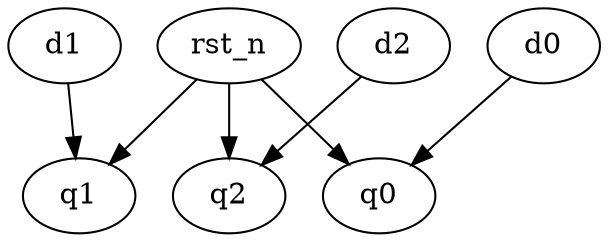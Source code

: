strict digraph "" {
	rst_n -> q1	 [weight=2.0];
	rst_n -> q2	 [weight=2.0];
	rst_n -> q0	 [weight=2.0];
	d2 -> q2	 [weight=1.0];
	d0 -> q0	 [weight=1.0];
	d1 -> q1	 [weight=1.0];
}
